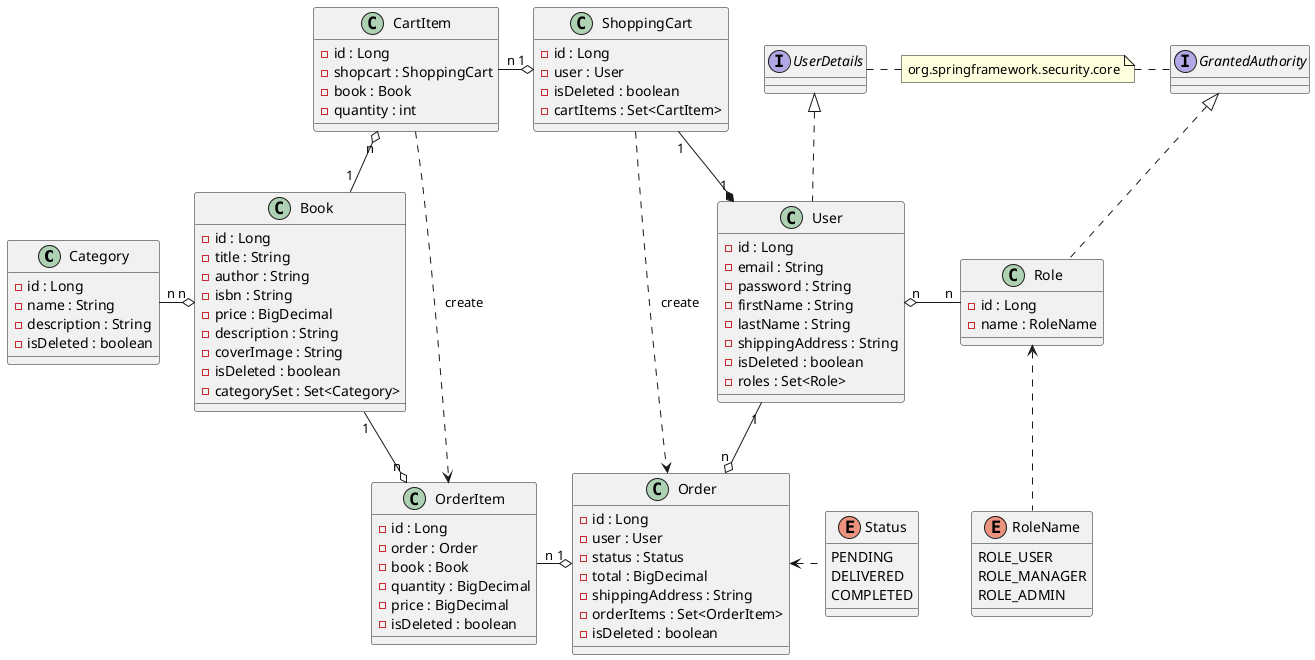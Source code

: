 @startuml

class Category {
- id : Long
- name : String
- description : String
- isDeleted : boolean
}

class CartItem {
- id : Long
- shopcart : ShoppingCart
- book : Book
- quantity : int
}

class ShoppingCart {
- id : Long
- user : User
- isDeleted : boolean
- cartItems : Set<CartItem>
}

class Book {
- id : Long
- title : String
- author : String
- isbn : String
- price : BigDecimal
- description : String
- coverImage : String
- isDeleted : boolean
- categorySet : Set<Category>
}

class User {
- id : Long
- email : String
- password : String
- firstName : String
- lastName : String
- shippingAddress : String
- isDeleted : boolean
- roles : Set<Role>
}

class OrderItem {
- id : Long
- order : Order
- book : Book
- quantity : BigDecimal
- price : BigDecimal
- isDeleted : boolean
}

interface UserDetails
interface GrantedAuthority

class Role {
- id : Long
- name : RoleName
}

class Order {
- id : Long
- user : User
- status : Status
- total : BigDecimal
- shippingAddress : String
- orderItems : Set<OrderItem>
- isDeleted : boolean
}

enum Status {
PENDING
DELIVERED
COMPLETED
}

enum RoleName {
ROLE_USER
ROLE_MANAGER
ROLE_ADMIN
}

Category "n" -o "n" Book
CartItem "n" o-- "1" Book
CartItem "n" -o "1" ShoppingCart
ShoppingCart "1" --* "1" User
Book "1" --o "n" OrderItem
OrderItem "n" -o "1" Order
User "1" --o "n" Order
CartItem ...> OrderItem : create
ShoppingCart ...> Order : create
User "n" o- "n" Role
UserDetails <|.. User
GrantedAuthority <|.. Role

note "org.springframework.security.core" as MyNote
MyNote . GrantedAuthority
UserDetails . MyNote

Role <.. RoleName
Order <. Status

@enduml
